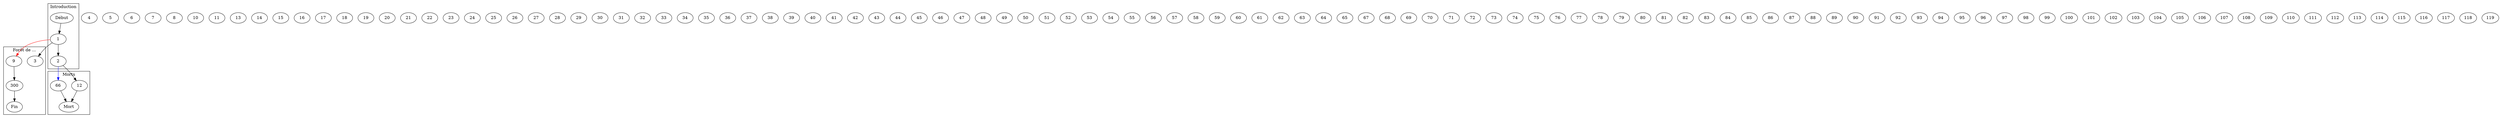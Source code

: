 digraph {
  # Pages
  Début Mort Fin
  1 2 3 4 5 6 7 8 9
  10 11 12 13 14 15 16 17 18 19
  20 21 22 23 24 25 26 27 28 29
  30 31 32 33 34 35 36 37 38 39
  40 41 42 43 44 45 46 47 48 49
  50 51 52 53 54 55 56 57 58 59
  60 61 62 63 64 65 66 67 68 69
  70 71 72 73 74 75 76 77 78 79
  80 81 82 83 84 85 86 87 88 89
  90 91 92 93 94 95 96 97 98 99
  100 101 102 103 104 105 106 107 108 109
  110 111 112 113 114 115 116 117 118 119
  # TODO: Finish this

  subgraph cluster_morts {
    label = "Morts"
    12 66
    12 -> Mort
    66 -> Mort
  }

  subgraph cluster_introduction {
    label = "Introduction"
    Début -> 1
    1 -> 2
  }

  subgraph cluster_foret {
    label = "Forêt de ..."
    1 -> 3 # Mort
    1 -> 9 [ color = red ] # Sort: étincelle
    2 -> 12 # Mort
    2 -> 66 [ color = blue ] # Sort: parapluie
    9 -> 300 # Victoire
    300 -> Fin
  }

  # Interactions magiques
  # TODO
}

